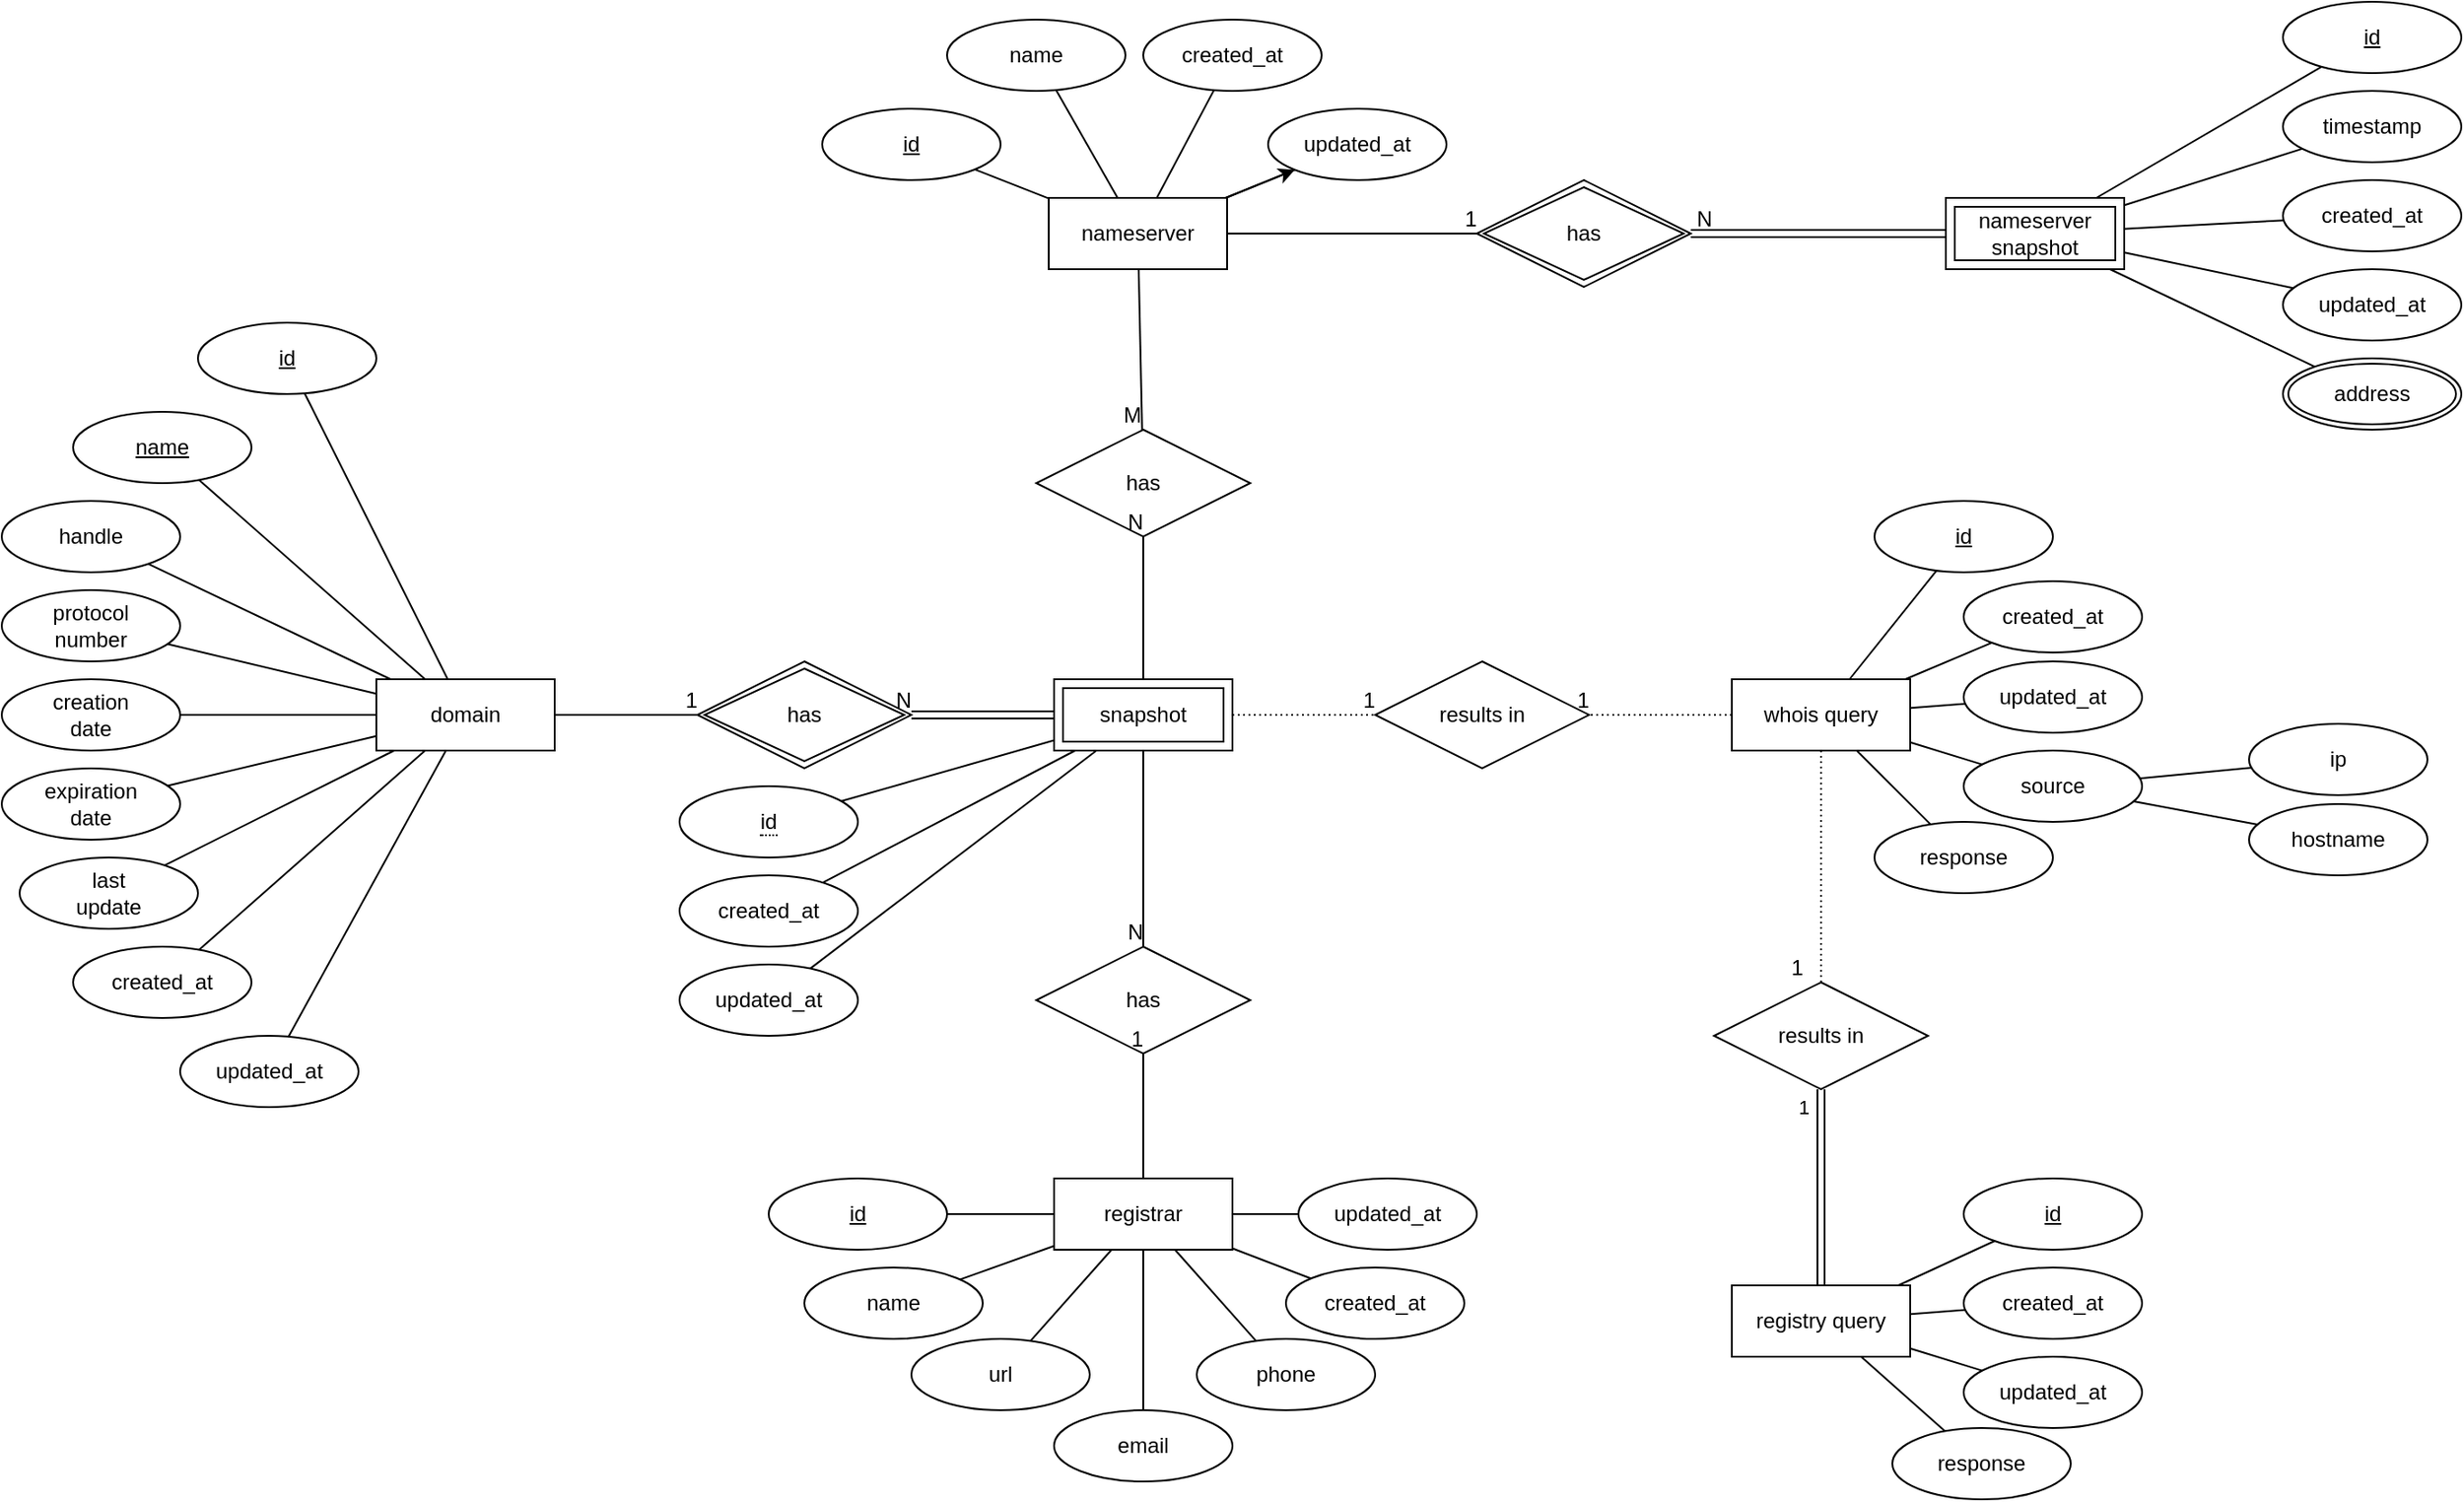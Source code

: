 <mxfile>
    <diagram id="ZSAKdDLU09m8nj1zlMC5" name="Page-1">
        <mxGraphModel dx="1130" dy="920" grid="1" gridSize="10" guides="1" tooltips="1" connect="1" arrows="1" fold="1" page="1" pageScale="1" pageWidth="827" pageHeight="1169" math="0" shadow="0">
            <root>
                <mxCell id="0"/>
                <mxCell id="1" parent="0"/>
                <mxCell id="7" style="edgeStyle=none;rounded=0;orthogonalLoop=1;jettySize=auto;html=1;endArrow=none;endFill=0;" parent="1" source="2" target="5" edge="1">
                    <mxGeometry relative="1" as="geometry"/>
                </mxCell>
                <mxCell id="9" style="edgeStyle=none;rounded=0;orthogonalLoop=1;jettySize=auto;html=1;endArrow=none;endFill=0;" parent="1" source="2" target="8" edge="1">
                    <mxGeometry relative="1" as="geometry"/>
                </mxCell>
                <mxCell id="11" style="edgeStyle=none;rounded=0;orthogonalLoop=1;jettySize=auto;html=1;endArrow=none;endFill=0;" parent="1" source="2" target="10" edge="1">
                    <mxGeometry relative="1" as="geometry"/>
                </mxCell>
                <mxCell id="13" style="edgeStyle=none;rounded=0;orthogonalLoop=1;jettySize=auto;html=1;endArrow=none;endFill=0;" parent="1" source="2" target="12" edge="1">
                    <mxGeometry relative="1" as="geometry"/>
                </mxCell>
                <mxCell id="17" style="edgeStyle=none;rounded=0;orthogonalLoop=1;jettySize=auto;html=1;endArrow=none;endFill=0;" parent="1" source="2" target="15" edge="1">
                    <mxGeometry relative="1" as="geometry"/>
                </mxCell>
                <mxCell id="18" style="edgeStyle=none;rounded=0;orthogonalLoop=1;jettySize=auto;html=1;endArrow=none;endFill=0;" parent="1" source="2" target="14" edge="1">
                    <mxGeometry relative="1" as="geometry"/>
                </mxCell>
                <mxCell id="41" style="edgeStyle=none;rounded=0;orthogonalLoop=1;jettySize=auto;html=1;endArrow=none;endFill=0;" parent="1" source="2" target="40" edge="1">
                    <mxGeometry relative="1" as="geometry"/>
                </mxCell>
                <mxCell id="44" style="edgeStyle=none;rounded=0;orthogonalLoop=1;jettySize=auto;html=1;endArrow=none;endFill=0;" parent="1" source="2" target="42" edge="1">
                    <mxGeometry relative="1" as="geometry"/>
                </mxCell>
                <mxCell id="45" style="edgeStyle=none;rounded=0;orthogonalLoop=1;jettySize=auto;html=1;endArrow=none;endFill=0;" parent="1" source="2" target="43" edge="1">
                    <mxGeometry relative="1" as="geometry"/>
                </mxCell>
                <mxCell id="2" value="domain" style="whiteSpace=wrap;html=1;align=center;" parent="1" vertex="1">
                    <mxGeometry x="210" y="540" width="100" height="40" as="geometry"/>
                </mxCell>
                <mxCell id="68" style="edgeStyle=none;rounded=0;orthogonalLoop=1;jettySize=auto;html=1;endArrow=none;endFill=0;" parent="1" source="3" target="67" edge="1">
                    <mxGeometry relative="1" as="geometry"/>
                </mxCell>
                <mxCell id="71" style="edgeStyle=none;rounded=0;orthogonalLoop=1;jettySize=auto;html=1;endArrow=none;endFill=0;" parent="1" source="3" target="69" edge="1">
                    <mxGeometry relative="1" as="geometry"/>
                </mxCell>
                <mxCell id="74" style="edgeStyle=none;rounded=0;orthogonalLoop=1;jettySize=auto;html=1;endArrow=none;endFill=0;" parent="1" source="3" target="70" edge="1">
                    <mxGeometry relative="1" as="geometry"/>
                </mxCell>
                <mxCell id="77" style="edgeStyle=none;rounded=0;orthogonalLoop=1;jettySize=auto;html=1;endArrow=none;endFill=0;" parent="1" source="3" target="75" edge="1">
                    <mxGeometry relative="1" as="geometry"/>
                </mxCell>
                <mxCell id="78" style="edgeStyle=none;rounded=0;orthogonalLoop=1;jettySize=auto;html=1;endArrow=none;endFill=0;" parent="1" source="3" target="76" edge="1">
                    <mxGeometry relative="1" as="geometry"/>
                </mxCell>
                <mxCell id="81" style="edgeStyle=none;rounded=0;orthogonalLoop=1;jettySize=auto;html=1;endArrow=none;endFill=0;" parent="1" source="3" target="79" edge="1">
                    <mxGeometry relative="1" as="geometry"/>
                </mxCell>
                <mxCell id="82" style="edgeStyle=none;rounded=0;orthogonalLoop=1;jettySize=auto;html=1;endArrow=none;endFill=0;" parent="1" source="3" target="80" edge="1">
                    <mxGeometry relative="1" as="geometry"/>
                </mxCell>
                <mxCell id="3" value="registrar" style="whiteSpace=wrap;html=1;align=center;" parent="1" vertex="1">
                    <mxGeometry x="590" y="820" width="100" height="40" as="geometry"/>
                </mxCell>
                <mxCell id="87" style="edgeStyle=none;rounded=0;orthogonalLoop=1;jettySize=auto;html=1;endArrow=none;endFill=0;" parent="1" source="4" target="84" edge="1">
                    <mxGeometry relative="1" as="geometry"/>
                </mxCell>
                <mxCell id="88" style="edgeStyle=none;rounded=0;orthogonalLoop=1;jettySize=auto;html=1;endArrow=none;endFill=0;" parent="1" source="4" target="83" edge="1">
                    <mxGeometry relative="1" as="geometry"/>
                </mxCell>
                <mxCell id="89" style="edgeStyle=none;rounded=0;orthogonalLoop=1;jettySize=auto;html=1;endArrow=none;endFill=0;" parent="1" source="4" target="85" edge="1">
                    <mxGeometry relative="1" as="geometry"/>
                </mxCell>
                <mxCell id="90" style="edgeStyle=none;rounded=0;orthogonalLoop=1;jettySize=auto;html=1;endArrow=none;endFill=0;" parent="1" source="4" target="86" edge="1">
                    <mxGeometry relative="1" as="geometry"/>
                </mxCell>
                <mxCell id="163" value="" style="edgeStyle=none;html=1;" parent="1" source="4" target="86" edge="1">
                    <mxGeometry relative="1" as="geometry"/>
                </mxCell>
                <mxCell id="4" value="nameserver" style="whiteSpace=wrap;html=1;align=center;" parent="1" vertex="1">
                    <mxGeometry x="587" y="270" width="100" height="40" as="geometry"/>
                </mxCell>
                <mxCell id="5" value="id" style="ellipse;whiteSpace=wrap;html=1;align=center;fontStyle=4;" parent="1" vertex="1">
                    <mxGeometry x="110" y="340" width="100" height="40" as="geometry"/>
                </mxCell>
                <mxCell id="8" value="name" style="ellipse;whiteSpace=wrap;html=1;align=center;fontStyle=4;" parent="1" vertex="1">
                    <mxGeometry x="40" y="390" width="100" height="40" as="geometry"/>
                </mxCell>
                <mxCell id="10" value="handle" style="ellipse;whiteSpace=wrap;html=1;align=center;" parent="1" vertex="1">
                    <mxGeometry y="440" width="100" height="40" as="geometry"/>
                </mxCell>
                <mxCell id="12" value="protocol&lt;br&gt;number" style="ellipse;whiteSpace=wrap;html=1;align=center;" parent="1" vertex="1">
                    <mxGeometry y="490" width="100" height="40" as="geometry"/>
                </mxCell>
                <mxCell id="14" value="creation&lt;br&gt;date" style="ellipse;whiteSpace=wrap;html=1;align=center;" parent="1" vertex="1">
                    <mxGeometry y="540" width="100" height="40" as="geometry"/>
                </mxCell>
                <mxCell id="15" value="expiration&lt;br&gt;date" style="ellipse;whiteSpace=wrap;html=1;align=center;" parent="1" vertex="1">
                    <mxGeometry y="590" width="100" height="40" as="geometry"/>
                </mxCell>
                <mxCell id="40" value="last&lt;br&gt;update" style="ellipse;whiteSpace=wrap;html=1;align=center;" parent="1" vertex="1">
                    <mxGeometry x="10" y="640" width="100" height="40" as="geometry"/>
                </mxCell>
                <mxCell id="42" value="created_at" style="ellipse;whiteSpace=wrap;html=1;align=center;" parent="1" vertex="1">
                    <mxGeometry x="40" y="690" width="100" height="40" as="geometry"/>
                </mxCell>
                <mxCell id="43" value="updated_at" style="ellipse;whiteSpace=wrap;html=1;align=center;" parent="1" vertex="1">
                    <mxGeometry x="100" y="740" width="100" height="40" as="geometry"/>
                </mxCell>
                <mxCell id="61" value="has" style="shape=rhombus;perimeter=rhombusPerimeter;whiteSpace=wrap;html=1;align=center;" parent="1" vertex="1">
                    <mxGeometry x="580" y="690" width="120" height="60" as="geometry"/>
                </mxCell>
                <mxCell id="67" value="id" style="ellipse;whiteSpace=wrap;html=1;align=center;fontStyle=4;" parent="1" vertex="1">
                    <mxGeometry x="430" y="820" width="100" height="40" as="geometry"/>
                </mxCell>
                <mxCell id="69" value="name" style="ellipse;whiteSpace=wrap;html=1;align=center;" parent="1" vertex="1">
                    <mxGeometry x="450" y="870" width="100" height="40" as="geometry"/>
                </mxCell>
                <mxCell id="70" value="url" style="ellipse;whiteSpace=wrap;html=1;align=center;" parent="1" vertex="1">
                    <mxGeometry x="510" y="910" width="100" height="40" as="geometry"/>
                </mxCell>
                <mxCell id="75" value="email" style="ellipse;whiteSpace=wrap;html=1;align=center;" parent="1" vertex="1">
                    <mxGeometry x="590" y="950" width="100" height="40" as="geometry"/>
                </mxCell>
                <mxCell id="76" value="phone" style="ellipse;whiteSpace=wrap;html=1;align=center;" parent="1" vertex="1">
                    <mxGeometry x="670" y="910" width="100" height="40" as="geometry"/>
                </mxCell>
                <mxCell id="79" value="created_at" style="ellipse;whiteSpace=wrap;html=1;align=center;" parent="1" vertex="1">
                    <mxGeometry x="720" y="870" width="100" height="40" as="geometry"/>
                </mxCell>
                <mxCell id="80" value="updated_at" style="ellipse;whiteSpace=wrap;html=1;align=center;" parent="1" vertex="1">
                    <mxGeometry x="727" y="820" width="100" height="40" as="geometry"/>
                </mxCell>
                <mxCell id="83" value="name" style="ellipse;whiteSpace=wrap;html=1;align=center;" parent="1" vertex="1">
                    <mxGeometry x="530" y="170" width="100" height="40" as="geometry"/>
                </mxCell>
                <mxCell id="84" value="id" style="ellipse;whiteSpace=wrap;html=1;align=center;fontStyle=4;" parent="1" vertex="1">
                    <mxGeometry x="460" y="220" width="100" height="40" as="geometry"/>
                </mxCell>
                <mxCell id="85" value="created_at" style="ellipse;whiteSpace=wrap;html=1;align=center;" parent="1" vertex="1">
                    <mxGeometry x="640" y="170" width="100" height="40" as="geometry"/>
                </mxCell>
                <mxCell id="86" value="updated_at" style="ellipse;whiteSpace=wrap;html=1;align=center;" parent="1" vertex="1">
                    <mxGeometry x="710" y="220" width="100" height="40" as="geometry"/>
                </mxCell>
                <mxCell id="91" value="has" style="shape=rhombus;perimeter=rhombusPerimeter;whiteSpace=wrap;html=1;align=center;" parent="1" vertex="1">
                    <mxGeometry x="580" y="400" width="120" height="60" as="geometry"/>
                </mxCell>
                <mxCell id="100" value="" style="shape=link;html=1;rounded=0;" parent="1" edge="1">
                    <mxGeometry relative="1" as="geometry">
                        <mxPoint x="590" y="560" as="sourcePoint"/>
                        <mxPoint x="510" y="560" as="targetPoint"/>
                    </mxGeometry>
                </mxCell>
                <mxCell id="101" value="N" style="resizable=0;html=1;align=right;verticalAlign=bottom;" parent="100" connectable="0" vertex="1">
                    <mxGeometry x="1" relative="1" as="geometry"/>
                </mxCell>
                <mxCell id="102" value="" style="endArrow=none;html=1;rounded=0;" parent="1" source="2" edge="1">
                    <mxGeometry relative="1" as="geometry">
                        <mxPoint x="310" y="620" as="sourcePoint"/>
                        <mxPoint x="390" y="560" as="targetPoint"/>
                    </mxGeometry>
                </mxCell>
                <mxCell id="103" value="1" style="resizable=0;html=1;align=right;verticalAlign=bottom;" parent="102" connectable="0" vertex="1">
                    <mxGeometry x="1" relative="1" as="geometry"/>
                </mxCell>
                <mxCell id="104" value="" style="endArrow=none;html=1;rounded=0;" parent="1" target="61" edge="1">
                    <mxGeometry relative="1" as="geometry">
                        <mxPoint x="640" y="580" as="sourcePoint"/>
                        <mxPoint x="690" y="620" as="targetPoint"/>
                    </mxGeometry>
                </mxCell>
                <mxCell id="105" value="N" style="resizable=0;html=1;align=right;verticalAlign=bottom;" parent="104" connectable="0" vertex="1">
                    <mxGeometry x="1" relative="1" as="geometry"/>
                </mxCell>
                <mxCell id="106" value="" style="endArrow=none;html=1;rounded=0;" parent="1" source="3" target="61" edge="1">
                    <mxGeometry relative="1" as="geometry">
                        <mxPoint x="510" y="770" as="sourcePoint"/>
                        <mxPoint x="670" y="770" as="targetPoint"/>
                    </mxGeometry>
                </mxCell>
                <mxCell id="107" value="1" style="resizable=0;html=1;align=right;verticalAlign=bottom;" parent="106" connectable="0" vertex="1">
                    <mxGeometry x="1" relative="1" as="geometry"/>
                </mxCell>
                <mxCell id="108" value="" style="endArrow=none;html=1;rounded=0;" parent="1" target="91" edge="1">
                    <mxGeometry relative="1" as="geometry">
                        <mxPoint x="640" y="540" as="sourcePoint"/>
                        <mxPoint x="650" y="470" as="targetPoint"/>
                    </mxGeometry>
                </mxCell>
                <mxCell id="109" value="N" style="resizable=0;html=1;align=right;verticalAlign=bottom;" parent="108" connectable="0" vertex="1">
                    <mxGeometry x="1" relative="1" as="geometry"/>
                </mxCell>
                <mxCell id="110" value="" style="endArrow=none;html=1;rounded=0;" parent="1" source="4" target="91" edge="1">
                    <mxGeometry relative="1" as="geometry">
                        <mxPoint x="500" y="350" as="sourcePoint"/>
                        <mxPoint x="660" y="350" as="targetPoint"/>
                    </mxGeometry>
                </mxCell>
                <mxCell id="111" value="M" style="resizable=0;html=1;align=right;verticalAlign=bottom;" parent="110" connectable="0" vertex="1">
                    <mxGeometry x="1" relative="1" as="geometry"/>
                </mxCell>
                <mxCell id="120" style="edgeStyle=none;rounded=0;orthogonalLoop=1;jettySize=auto;html=1;endArrow=none;endFill=0;" parent="1" source="114" target="117" edge="1">
                    <mxGeometry relative="1" as="geometry"/>
                </mxCell>
                <mxCell id="126" style="edgeStyle=none;rounded=0;orthogonalLoop=1;jettySize=auto;html=1;endArrow=none;endFill=0;" parent="1" source="114" target="124" edge="1">
                    <mxGeometry relative="1" as="geometry"/>
                </mxCell>
                <mxCell id="127" style="edgeStyle=none;rounded=0;orthogonalLoop=1;jettySize=auto;html=1;endArrow=none;endFill=0;" parent="1" source="114" target="125" edge="1">
                    <mxGeometry relative="1" as="geometry"/>
                </mxCell>
                <mxCell id="155" style="edgeStyle=none;rounded=0;orthogonalLoop=1;jettySize=auto;html=1;endArrow=none;endFill=0;" parent="1" source="114" target="154" edge="1">
                    <mxGeometry relative="1" as="geometry"/>
                </mxCell>
                <mxCell id="114" value="registry query" style="whiteSpace=wrap;html=1;align=center;" parent="1" vertex="1">
                    <mxGeometry x="970" y="880" width="100" height="40" as="geometry"/>
                </mxCell>
                <mxCell id="119" style="rounded=0;orthogonalLoop=1;jettySize=auto;html=1;endArrow=none;endFill=0;" parent="1" source="115" target="118" edge="1">
                    <mxGeometry relative="1" as="geometry"/>
                </mxCell>
                <mxCell id="122" style="edgeStyle=none;rounded=0;orthogonalLoop=1;jettySize=auto;html=1;endArrow=none;endFill=0;" parent="1" source="115" target="116" edge="1">
                    <mxGeometry relative="1" as="geometry"/>
                </mxCell>
                <mxCell id="123" style="edgeStyle=none;rounded=0;orthogonalLoop=1;jettySize=auto;html=1;endArrow=none;endFill=0;" parent="1" source="115" target="121" edge="1">
                    <mxGeometry relative="1" as="geometry"/>
                </mxCell>
                <mxCell id="137" style="edgeStyle=none;rounded=0;orthogonalLoop=1;jettySize=auto;html=1;endArrow=none;endFill=0;" parent="1" source="115" target="136" edge="1">
                    <mxGeometry relative="1" as="geometry"/>
                </mxCell>
                <mxCell id="139" style="edgeStyle=none;rounded=0;orthogonalLoop=1;jettySize=auto;html=1;endArrow=none;endFill=0;" parent="1" source="115" target="138" edge="1">
                    <mxGeometry relative="1" as="geometry"/>
                </mxCell>
                <mxCell id="115" value="whois query" style="whiteSpace=wrap;html=1;align=center;" parent="1" vertex="1">
                    <mxGeometry x="970" y="540" width="100" height="40" as="geometry"/>
                </mxCell>
                <mxCell id="116" value="created_at" style="ellipse;whiteSpace=wrap;html=1;align=center;" parent="1" vertex="1">
                    <mxGeometry x="1100" y="485" width="100" height="40" as="geometry"/>
                </mxCell>
                <mxCell id="117" value="id" style="ellipse;whiteSpace=wrap;html=1;align=center;fontStyle=4;" parent="1" vertex="1">
                    <mxGeometry x="1100" y="820" width="100" height="40" as="geometry"/>
                </mxCell>
                <mxCell id="118" value="id" style="ellipse;whiteSpace=wrap;html=1;align=center;fontStyle=4;" parent="1" vertex="1">
                    <mxGeometry x="1050" y="440" width="100" height="40" as="geometry"/>
                </mxCell>
                <mxCell id="121" value="updated_at" style="ellipse;whiteSpace=wrap;html=1;align=center;" parent="1" vertex="1">
                    <mxGeometry x="1100" y="530" width="100" height="40" as="geometry"/>
                </mxCell>
                <mxCell id="124" value="created_at" style="ellipse;whiteSpace=wrap;html=1;align=center;" parent="1" vertex="1">
                    <mxGeometry x="1100" y="870" width="100" height="40" as="geometry"/>
                </mxCell>
                <mxCell id="125" value="updated_at" style="ellipse;whiteSpace=wrap;html=1;align=center;" parent="1" vertex="1">
                    <mxGeometry x="1100" y="920" width="100" height="40" as="geometry"/>
                </mxCell>
                <mxCell id="129" value="results in" style="shape=rhombus;perimeter=rhombusPerimeter;whiteSpace=wrap;html=1;align=center;" parent="1" vertex="1">
                    <mxGeometry x="770" y="530" width="120" height="60" as="geometry"/>
                </mxCell>
                <mxCell id="152" style="edgeStyle=none;rounded=0;orthogonalLoop=1;jettySize=auto;html=1;endArrow=none;endFill=0;" parent="1" source="136" target="150" edge="1">
                    <mxGeometry relative="1" as="geometry"/>
                </mxCell>
                <mxCell id="153" style="edgeStyle=none;rounded=0;orthogonalLoop=1;jettySize=auto;html=1;endArrow=none;endFill=0;" parent="1" source="136" target="151" edge="1">
                    <mxGeometry relative="1" as="geometry"/>
                </mxCell>
                <mxCell id="136" value="source" style="ellipse;whiteSpace=wrap;html=1;align=center;" parent="1" vertex="1">
                    <mxGeometry x="1100" y="580" width="100" height="40" as="geometry"/>
                </mxCell>
                <mxCell id="138" value="response" style="ellipse;whiteSpace=wrap;html=1;align=center;" parent="1" vertex="1">
                    <mxGeometry x="1050" y="620" width="100" height="40" as="geometry"/>
                </mxCell>
                <mxCell id="141" value="results in" style="shape=rhombus;perimeter=rhombusPerimeter;whiteSpace=wrap;html=1;align=center;" parent="1" vertex="1">
                    <mxGeometry x="960" y="710" width="120" height="60" as="geometry"/>
                </mxCell>
                <mxCell id="142" value="" style="endArrow=none;html=1;rounded=0;dashed=1;dashPattern=1 2;" parent="1" source="115" target="141" edge="1">
                    <mxGeometry relative="1" as="geometry">
                        <mxPoint x="920" y="670" as="sourcePoint"/>
                        <mxPoint x="1080" y="670" as="targetPoint"/>
                    </mxGeometry>
                </mxCell>
                <mxCell id="143" value="1" style="resizable=0;html=1;align=right;verticalAlign=bottom;" parent="142" connectable="0" vertex="1">
                    <mxGeometry x="1" relative="1" as="geometry">
                        <mxPoint x="-10" as="offset"/>
                    </mxGeometry>
                </mxCell>
                <mxCell id="146" value="" style="endArrow=none;html=1;rounded=0;dashed=1;dashPattern=1 2;" parent="1" target="129" edge="1">
                    <mxGeometry relative="1" as="geometry">
                        <mxPoint x="690" y="560" as="sourcePoint"/>
                        <mxPoint x="910" y="660" as="targetPoint"/>
                    </mxGeometry>
                </mxCell>
                <mxCell id="147" value="1" style="resizable=0;html=1;align=right;verticalAlign=bottom;" parent="146" connectable="0" vertex="1">
                    <mxGeometry x="1" relative="1" as="geometry"/>
                </mxCell>
                <mxCell id="148" value="" style="endArrow=none;html=1;rounded=0;dashed=1;dashPattern=1 2;" parent="1" source="115" target="129" edge="1">
                    <mxGeometry relative="1" as="geometry">
                        <mxPoint x="890" y="650" as="sourcePoint"/>
                        <mxPoint x="1050" y="650" as="targetPoint"/>
                    </mxGeometry>
                </mxCell>
                <mxCell id="149" value="1" style="resizable=0;html=1;align=right;verticalAlign=bottom;" parent="148" connectable="0" vertex="1">
                    <mxGeometry x="1" relative="1" as="geometry"/>
                </mxCell>
                <mxCell id="150" value="ip" style="ellipse;whiteSpace=wrap;html=1;align=center;" parent="1" vertex="1">
                    <mxGeometry x="1260" y="565" width="100" height="40" as="geometry"/>
                </mxCell>
                <mxCell id="151" value="hostname" style="ellipse;whiteSpace=wrap;html=1;align=center;" parent="1" vertex="1">
                    <mxGeometry x="1260" y="610" width="100" height="40" as="geometry"/>
                </mxCell>
                <mxCell id="154" value="response" style="ellipse;whiteSpace=wrap;html=1;align=center;" parent="1" vertex="1">
                    <mxGeometry x="1060" y="960" width="100" height="40" as="geometry"/>
                </mxCell>
                <mxCell id="156" value="" style="shape=link;html=1;" parent="1" source="141" target="114" edge="1">
                    <mxGeometry width="100" relative="1" as="geometry">
                        <mxPoint x="1070" y="710" as="sourcePoint"/>
                        <mxPoint x="1170" y="710" as="targetPoint"/>
                    </mxGeometry>
                </mxCell>
                <mxCell id="157" value="1" style="edgeLabel;html=1;align=center;verticalAlign=middle;resizable=0;points=[];" parent="156" vertex="1" connectable="0">
                    <mxGeometry x="-0.255" y="2" relative="1" as="geometry">
                        <mxPoint x="-12" y="-31" as="offset"/>
                    </mxGeometry>
                </mxCell>
                <mxCell id="182" style="edgeStyle=none;html=1;endArrow=none;endFill=0;" edge="1" parent="1" source="190" target="180">
                    <mxGeometry relative="1" as="geometry">
                        <mxPoint x="1222.333" y="270" as="sourcePoint"/>
                    </mxGeometry>
                </mxCell>
                <mxCell id="183" style="edgeStyle=none;html=1;endArrow=none;endFill=0;" edge="1" parent="1" source="190" target="179">
                    <mxGeometry relative="1" as="geometry">
                        <mxPoint x="1229" y="286.25" as="sourcePoint"/>
                    </mxGeometry>
                </mxCell>
                <mxCell id="184" style="edgeStyle=none;html=1;endArrow=none;endFill=0;" edge="1" parent="1" source="190" target="181">
                    <mxGeometry relative="1" as="geometry">
                        <mxPoint x="1229" y="305" as="sourcePoint"/>
                    </mxGeometry>
                </mxCell>
                <mxCell id="185" style="edgeStyle=none;html=1;endArrow=none;endFill=0;" edge="1" parent="1" source="190" target="178">
                    <mxGeometry relative="1" as="geometry">
                        <mxPoint x="1204.556" y="310" as="sourcePoint"/>
                    </mxGeometry>
                </mxCell>
                <mxCell id="168" value="timestamp" style="ellipse;whiteSpace=wrap;html=1;align=center;" parent="1" vertex="1">
                    <mxGeometry x="1279" y="210" width="100" height="40" as="geometry"/>
                </mxCell>
                <mxCell id="173" style="edgeStyle=none;html=1;endArrow=none;endFill=0;" edge="1" parent="1" source="170" target="172">
                    <mxGeometry relative="1" as="geometry"/>
                </mxCell>
                <mxCell id="175" style="edgeStyle=none;html=1;endArrow=none;endFill=0;" edge="1" parent="1" source="170" target="174">
                    <mxGeometry relative="1" as="geometry"/>
                </mxCell>
                <mxCell id="177" style="edgeStyle=none;html=1;endArrow=none;endFill=0;" edge="1" parent="1" source="170" target="176">
                    <mxGeometry relative="1" as="geometry"/>
                </mxCell>
                <mxCell id="170" value="snapshot" style="shape=ext;margin=3;double=1;whiteSpace=wrap;html=1;align=center;" vertex="1" parent="1">
                    <mxGeometry x="590" y="540" width="100" height="40" as="geometry"/>
                </mxCell>
                <mxCell id="171" value="has" style="shape=rhombus;double=1;perimeter=rhombusPerimeter;whiteSpace=wrap;html=1;align=center;" vertex="1" parent="1">
                    <mxGeometry x="390" y="530" width="120" height="60" as="geometry"/>
                </mxCell>
                <mxCell id="172" value="created_at" style="ellipse;whiteSpace=wrap;html=1;align=center;" vertex="1" parent="1">
                    <mxGeometry x="380" y="650" width="100" height="40" as="geometry"/>
                </mxCell>
                <mxCell id="174" value="updated_at" style="ellipse;whiteSpace=wrap;html=1;align=center;" vertex="1" parent="1">
                    <mxGeometry x="380" y="700" width="100" height="40" as="geometry"/>
                </mxCell>
                <mxCell id="176" value="&lt;span style=&quot;border-bottom: 1px dotted&quot;&gt;id&lt;/span&gt;" style="ellipse;whiteSpace=wrap;html=1;align=center;" vertex="1" parent="1">
                    <mxGeometry x="380" y="600" width="100" height="40" as="geometry"/>
                </mxCell>
                <mxCell id="178" value="address" style="ellipse;shape=doubleEllipse;margin=3;whiteSpace=wrap;html=1;align=center;" vertex="1" parent="1">
                    <mxGeometry x="1279" y="360" width="100" height="40" as="geometry"/>
                </mxCell>
                <mxCell id="179" value="created_at" style="ellipse;whiteSpace=wrap;html=1;align=center;" vertex="1" parent="1">
                    <mxGeometry x="1279" y="260" width="100" height="40" as="geometry"/>
                </mxCell>
                <mxCell id="180" value="id" style="ellipse;whiteSpace=wrap;html=1;align=center;fontStyle=4;" vertex="1" parent="1">
                    <mxGeometry x="1279" y="160" width="100" height="40" as="geometry"/>
                </mxCell>
                <mxCell id="181" value="updated_at" style="ellipse;whiteSpace=wrap;html=1;align=center;" vertex="1" parent="1">
                    <mxGeometry x="1279" y="310" width="100" height="40" as="geometry"/>
                </mxCell>
                <mxCell id="186" value="has" style="shape=rhombus;double=1;perimeter=rhombusPerimeter;whiteSpace=wrap;html=1;align=center;" vertex="1" parent="1">
                    <mxGeometry x="827" y="260" width="120" height="60" as="geometry"/>
                </mxCell>
                <mxCell id="195" style="edgeStyle=none;html=1;endArrow=none;endFill=0;" edge="1" parent="1" source="190" target="168">
                    <mxGeometry relative="1" as="geometry"/>
                </mxCell>
                <mxCell id="190" value="nameserver snapshot" style="shape=ext;margin=3;double=1;whiteSpace=wrap;html=1;align=center;" vertex="1" parent="1">
                    <mxGeometry x="1090" y="270" width="100" height="40" as="geometry"/>
                </mxCell>
                <mxCell id="191" value="" style="endArrow=none;html=1;rounded=0;" edge="1" parent="1" source="4" target="186">
                    <mxGeometry relative="1" as="geometry">
                        <mxPoint x="730" y="370" as="sourcePoint"/>
                        <mxPoint x="890" y="370" as="targetPoint"/>
                    </mxGeometry>
                </mxCell>
                <mxCell id="192" value="1" style="resizable=0;html=1;align=right;verticalAlign=bottom;" connectable="0" vertex="1" parent="191">
                    <mxGeometry x="1" relative="1" as="geometry"/>
                </mxCell>
                <mxCell id="193" value="" style="shape=link;html=1;rounded=0;endArrow=none;endFill=0;" edge="1" parent="1" source="186" target="190">
                    <mxGeometry relative="1" as="geometry">
                        <mxPoint x="1020" y="340" as="sourcePoint"/>
                        <mxPoint x="1180" y="340" as="targetPoint"/>
                    </mxGeometry>
                </mxCell>
                <mxCell id="194" value="N" style="resizable=0;html=1;align=right;verticalAlign=bottom;" connectable="0" vertex="1" parent="193">
                    <mxGeometry x="1" relative="1" as="geometry">
                        <mxPoint x="-131" as="offset"/>
                    </mxGeometry>
                </mxCell>
            </root>
        </mxGraphModel>
    </diagram>
</mxfile>
